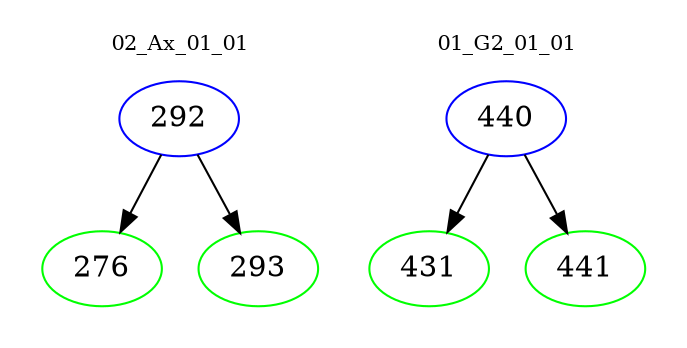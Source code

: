 digraph{
subgraph cluster_0 {
color = white
label = "02_Ax_01_01";
fontsize=10;
T0_292 [label="292", color="blue"]
T0_292 -> T0_276 [color="black"]
T0_276 [label="276", color="green"]
T0_292 -> T0_293 [color="black"]
T0_293 [label="293", color="green"]
}
subgraph cluster_1 {
color = white
label = "01_G2_01_01";
fontsize=10;
T1_440 [label="440", color="blue"]
T1_440 -> T1_431 [color="black"]
T1_431 [label="431", color="green"]
T1_440 -> T1_441 [color="black"]
T1_441 [label="441", color="green"]
}
}
